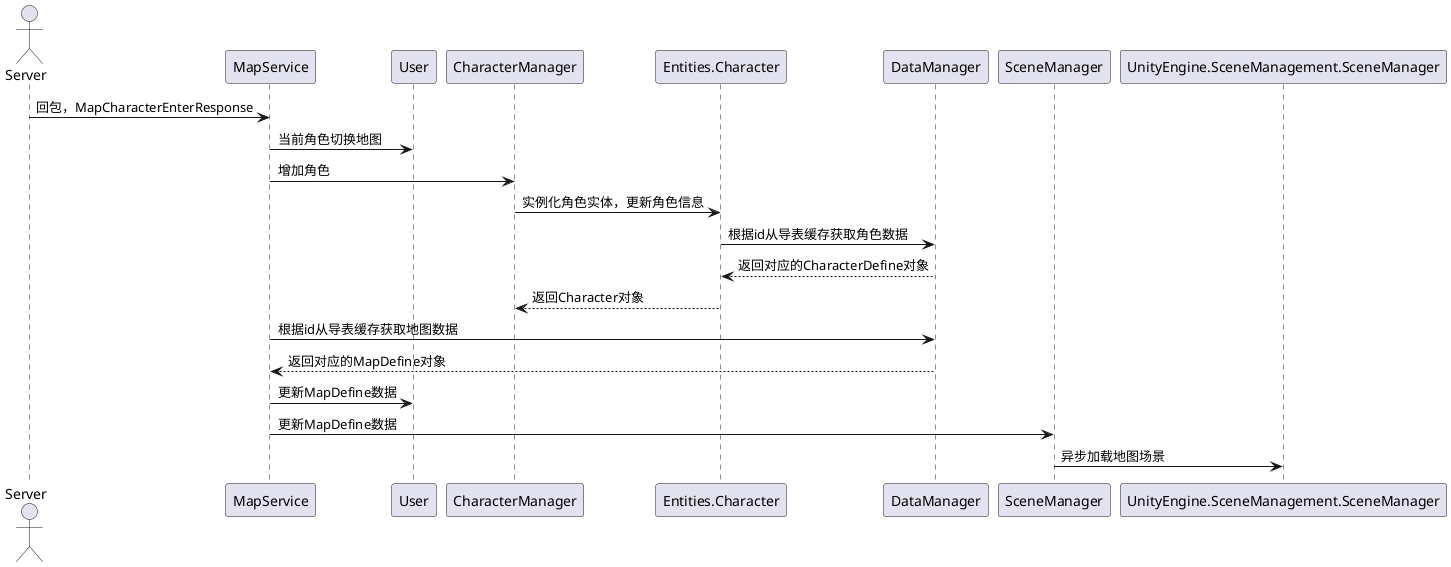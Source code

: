 @startuml
actor Server
Server -> MapService: 回包，MapCharacterEnterResponse
MapService -> User: 当前角色切换地图
MapService -> CharacterManager: 增加角色
CharacterManager -> Entities.Character: 实例化角色实体，更新角色信息
Entities.Character -> DataManager: 根据id从导表缓存获取角色数据
DataManager --> Entities.Character: 返回对应的CharacterDefine对象
Entities.Character --> CharacterManager: 返回Character对象
MapService -> DataManager: 根据id从导表缓存获取地图数据
DataManager --> MapService: 返回对应的MapDefine对象
MapService -> User: 更新MapDefine数据
MapService -> SceneManager: 更新MapDefine数据
SceneManager -> UnityEngine.SceneManagement.SceneManager: 异步加载地图场景
@enduml